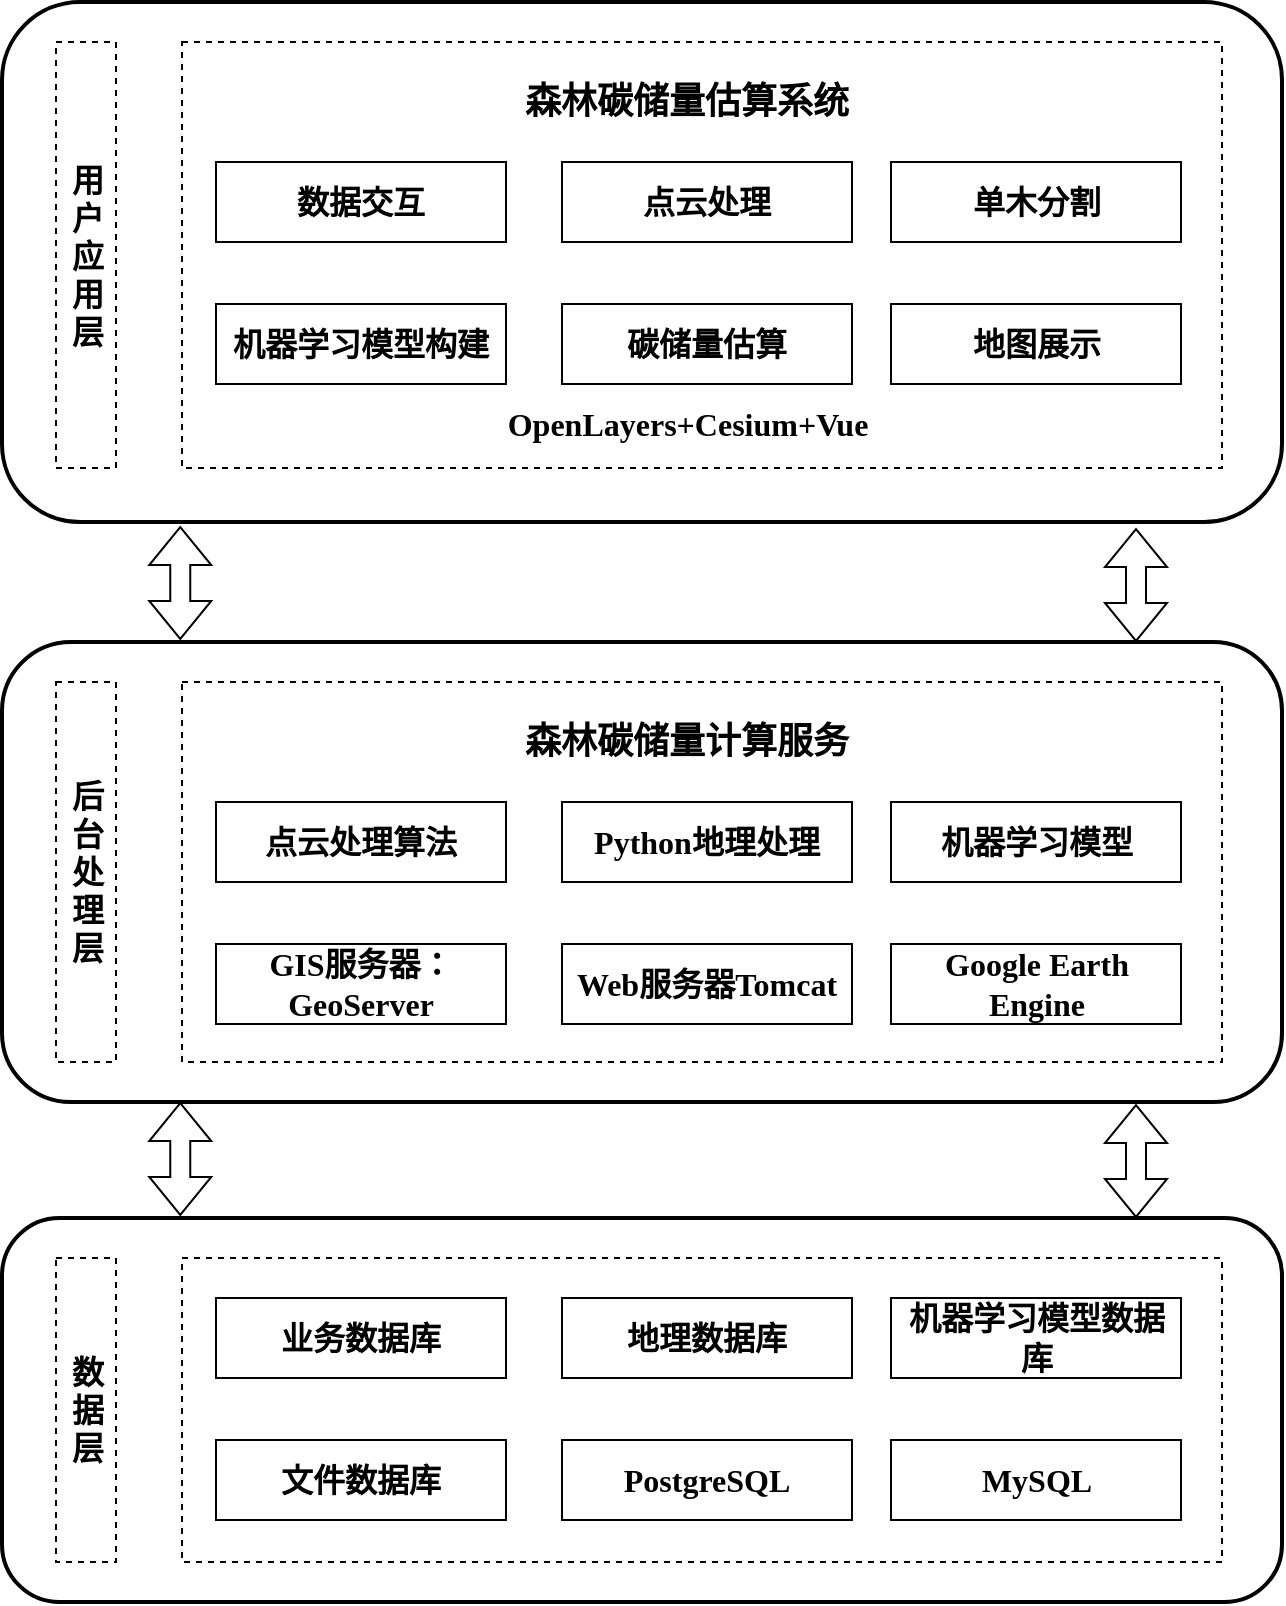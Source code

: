 <mxfile version="24.2.0" type="device">
  <diagram name="第 1 页" id="99LH12-iIIygt7aytNjT">
    <mxGraphModel dx="1317" dy="716" grid="1" gridSize="10" guides="1" tooltips="1" connect="1" arrows="1" fold="1" page="1" pageScale="1" pageWidth="1200" pageHeight="1600" math="0" shadow="0">
      <root>
        <mxCell id="0" />
        <mxCell id="1" parent="0" />
        <mxCell id="C2tQ5hw08ddfcZUhMbzI-1" value="" style="rounded=1;whiteSpace=wrap;html=1;strokeWidth=2;fontSize=16;fontFamily=宋体;fontStyle=1" parent="1" vertex="1">
          <mxGeometry x="120" y="90" width="640" height="260" as="geometry" />
        </mxCell>
        <mxCell id="C2tQ5hw08ddfcZUhMbzI-2" value="&lt;div style=&quot;text-align: center;&quot;&gt;&lt;span style=&quot;background-color: initial;&quot;&gt;用户应用层&lt;/span&gt;&lt;br&gt;&lt;/div&gt;" style="rounded=0;whiteSpace=wrap;html=1;align=left;dashed=1;fontSize=16;fontFamily=宋体;fontStyle=1" parent="1" vertex="1">
          <mxGeometry x="147" y="110" width="30" height="213" as="geometry" />
        </mxCell>
        <mxCell id="C2tQ5hw08ddfcZUhMbzI-3" value="" style="rounded=0;whiteSpace=wrap;html=1;dashed=1;fontSize=16;fontFamily=宋体;fontStyle=1" parent="1" vertex="1">
          <mxGeometry x="210" y="110" width="520" height="213" as="geometry" />
        </mxCell>
        <mxCell id="C2tQ5hw08ddfcZUhMbzI-4" value="&lt;font style=&quot;font-size: 18px;&quot;&gt;森林碳储量估算系统&lt;/font&gt;" style="text;html=1;align=center;verticalAlign=middle;whiteSpace=wrap;rounded=0;fontSize=18;fontFamily=宋体;fontStyle=1" parent="1" vertex="1">
          <mxGeometry x="325" y="120" width="275" height="40" as="geometry" />
        </mxCell>
        <mxCell id="C2tQ5hw08ddfcZUhMbzI-5" value="数据交互" style="rounded=0;whiteSpace=wrap;html=1;fontSize=16;fontFamily=宋体;fontStyle=1" parent="1" vertex="1">
          <mxGeometry x="227" y="170" width="145" height="40" as="geometry" />
        </mxCell>
        <mxCell id="C2tQ5hw08ddfcZUhMbzI-15" value="" style="shape=flexArrow;endArrow=classic;startArrow=classic;html=1;rounded=0;entryX=0.124;entryY=1.009;entryDx=0;entryDy=0;entryPerimeter=0;fontSize=16;fontFamily=宋体;" parent="1" edge="1">
          <mxGeometry width="100" height="100" relative="1" as="geometry">
            <mxPoint x="687" y="410" as="sourcePoint" />
            <mxPoint x="687" y="353" as="targetPoint" />
          </mxGeometry>
        </mxCell>
        <mxCell id="C2tQ5hw08ddfcZUhMbzI-30" value="&lt;font style=&quot;font-size: 16px;&quot;&gt;&lt;font style=&quot;font-size: 16px;&quot;&gt;OpenLayers+Cesium&lt;/font&gt;+Vue&lt;/font&gt;" style="text;html=1;align=center;verticalAlign=middle;whiteSpace=wrap;rounded=0;fontSize=16;fontFamily=宋体;fontStyle=1" parent="1" vertex="1">
          <mxGeometry x="377.5" y="290" width="170" height="21" as="geometry" />
        </mxCell>
        <mxCell id="W-qZDdTBoF4F8lyK2ylj-1" value="单木分割" style="rounded=0;whiteSpace=wrap;html=1;fontSize=16;fontFamily=宋体;fontStyle=1" parent="1" vertex="1">
          <mxGeometry x="564.5" y="170" width="145" height="40" as="geometry" />
        </mxCell>
        <mxCell id="W-qZDdTBoF4F8lyK2ylj-3" value="点云处理" style="rounded=0;whiteSpace=wrap;html=1;fontSize=16;fontFamily=宋体;fontStyle=1" parent="1" vertex="1">
          <mxGeometry x="400" y="170" width="145" height="40" as="geometry" />
        </mxCell>
        <mxCell id="W-qZDdTBoF4F8lyK2ylj-4" value="机器学习模型构建" style="rounded=0;whiteSpace=wrap;html=1;fontSize=16;rotation=0;fontFamily=宋体;fontStyle=1" parent="1" vertex="1">
          <mxGeometry x="227" y="241" width="145" height="40" as="geometry" />
        </mxCell>
        <mxCell id="W-qZDdTBoF4F8lyK2ylj-6" value="碳储量估算" style="rounded=0;whiteSpace=wrap;html=1;fontSize=16;fontFamily=宋体;fontStyle=1" parent="1" vertex="1">
          <mxGeometry x="400" y="241" width="145" height="40" as="geometry" />
        </mxCell>
        <mxCell id="W-qZDdTBoF4F8lyK2ylj-10" style="edgeStyle=orthogonalEdgeStyle;rounded=0;orthogonalLoop=1;jettySize=auto;html=1;exitX=0.5;exitY=1;exitDx=0;exitDy=0;fontSize=16;fontFamily=宋体;fontStyle=1" parent="1" edge="1">
          <mxGeometry relative="1" as="geometry">
            <mxPoint x="647.5" y="280" as="sourcePoint" />
            <mxPoint x="647.5" y="280" as="targetPoint" />
          </mxGeometry>
        </mxCell>
        <mxCell id="W-5q9BwrsbKdWRgFGnjd-1" value="地图展示" style="rounded=0;whiteSpace=wrap;html=1;fontSize=16;fontFamily=宋体;fontStyle=1" vertex="1" parent="1">
          <mxGeometry x="564.5" y="241" width="145" height="40" as="geometry" />
        </mxCell>
        <mxCell id="W-5q9BwrsbKdWRgFGnjd-2" value="" style="shape=flexArrow;endArrow=classic;startArrow=classic;html=1;rounded=0;entryX=0.124;entryY=1.009;entryDx=0;entryDy=0;entryPerimeter=0;fontSize=16;fontFamily=宋体;" edge="1" parent="1">
          <mxGeometry width="100" height="100" relative="1" as="geometry">
            <mxPoint x="209.13" y="409" as="sourcePoint" />
            <mxPoint x="209.13" y="352" as="targetPoint" />
          </mxGeometry>
        </mxCell>
        <mxCell id="W-5q9BwrsbKdWRgFGnjd-3" value="" style="rounded=1;whiteSpace=wrap;html=1;strokeWidth=2;fontSize=16;fontFamily=宋体;fontStyle=1" vertex="1" parent="1">
          <mxGeometry x="120" y="410" width="640" height="230" as="geometry" />
        </mxCell>
        <mxCell id="W-5q9BwrsbKdWRgFGnjd-4" value="&lt;div style=&quot;text-align: center;&quot;&gt;&lt;span style=&quot;&quot;&gt;后台处理层&lt;/span&gt;&lt;br&gt;&lt;/div&gt;" style="rounded=0;whiteSpace=wrap;html=1;align=left;dashed=1;fontSize=16;fontFamily=宋体;fontStyle=1" vertex="1" parent="1">
          <mxGeometry x="147" y="430" width="30" height="190" as="geometry" />
        </mxCell>
        <mxCell id="W-5q9BwrsbKdWRgFGnjd-5" value="" style="rounded=0;whiteSpace=wrap;html=1;dashed=1;fontSize=16;fontFamily=宋体;fontStyle=1" vertex="1" parent="1">
          <mxGeometry x="210" y="430" width="520" height="190" as="geometry" />
        </mxCell>
        <mxCell id="W-5q9BwrsbKdWRgFGnjd-6" value="&lt;font style=&quot;font-size: 18px;&quot;&gt;森林碳储量计算服务&lt;/font&gt;" style="text;html=1;align=center;verticalAlign=middle;whiteSpace=wrap;rounded=0;fontSize=18;fontFamily=宋体;fontStyle=1" vertex="1" parent="1">
          <mxGeometry x="325" y="440" width="275" height="40" as="geometry" />
        </mxCell>
        <mxCell id="W-5q9BwrsbKdWRgFGnjd-7" value="&lt;span style=&quot;&quot;&gt;点云处理算法&lt;/span&gt;" style="rounded=0;whiteSpace=wrap;html=1;fontSize=16;fontFamily=宋体;fontStyle=1" vertex="1" parent="1">
          <mxGeometry x="227" y="490" width="145" height="40" as="geometry" />
        </mxCell>
        <mxCell id="W-5q9BwrsbKdWRgFGnjd-10" value="&lt;span style=&quot;&quot;&gt;机器学习模型&lt;/span&gt;" style="rounded=0;whiteSpace=wrap;html=1;fontSize=16;fontFamily=宋体;fontStyle=1" vertex="1" parent="1">
          <mxGeometry x="564.5" y="490" width="145" height="40" as="geometry" />
        </mxCell>
        <mxCell id="W-5q9BwrsbKdWRgFGnjd-11" value="&lt;span style=&quot;&quot;&gt;Python地理处理&lt;/span&gt;" style="rounded=0;whiteSpace=wrap;html=1;fontSize=16;fontFamily=宋体;fontStyle=1" vertex="1" parent="1">
          <mxGeometry x="400" y="490" width="145" height="40" as="geometry" />
        </mxCell>
        <mxCell id="W-5q9BwrsbKdWRgFGnjd-12" value="&lt;span style=&quot;&quot;&gt;GIS服务器：GeoServer&lt;/span&gt;" style="rounded=0;whiteSpace=wrap;html=1;fontSize=16;rotation=0;fontFamily=宋体;fontStyle=1" vertex="1" parent="1">
          <mxGeometry x="227" y="561" width="145" height="40" as="geometry" />
        </mxCell>
        <mxCell id="W-5q9BwrsbKdWRgFGnjd-13" value="&lt;span style=&quot;&quot;&gt;Web服务器Tomcat&lt;/span&gt;" style="rounded=0;whiteSpace=wrap;html=1;fontSize=16;fontFamily=宋体;fontStyle=1" vertex="1" parent="1">
          <mxGeometry x="400" y="561" width="145" height="40" as="geometry" />
        </mxCell>
        <mxCell id="W-5q9BwrsbKdWRgFGnjd-14" style="edgeStyle=orthogonalEdgeStyle;rounded=0;orthogonalLoop=1;jettySize=auto;html=1;exitX=0.5;exitY=1;exitDx=0;exitDy=0;fontSize=16;fontFamily=宋体;fontStyle=1" edge="1" parent="1">
          <mxGeometry relative="1" as="geometry">
            <mxPoint x="647.5" y="600" as="sourcePoint" />
            <mxPoint x="647.5" y="600" as="targetPoint" />
          </mxGeometry>
        </mxCell>
        <mxCell id="W-5q9BwrsbKdWRgFGnjd-15" value="Google Earth Engine" style="rounded=0;whiteSpace=wrap;html=1;fontSize=16;fontFamily=宋体;fontStyle=1" vertex="1" parent="1">
          <mxGeometry x="564.5" y="561" width="145" height="40" as="geometry" />
        </mxCell>
        <mxCell id="W-5q9BwrsbKdWRgFGnjd-17" value="" style="shape=flexArrow;endArrow=classic;startArrow=classic;html=1;rounded=0;entryX=0.124;entryY=1.009;entryDx=0;entryDy=0;entryPerimeter=0;fontSize=16;fontFamily=宋体;" edge="1" parent="1">
          <mxGeometry width="100" height="100" relative="1" as="geometry">
            <mxPoint x="687" y="698" as="sourcePoint" />
            <mxPoint x="687" y="641" as="targetPoint" />
          </mxGeometry>
        </mxCell>
        <mxCell id="W-5q9BwrsbKdWRgFGnjd-18" value="" style="shape=flexArrow;endArrow=classic;startArrow=classic;html=1;rounded=0;entryX=0.124;entryY=1.009;entryDx=0;entryDy=0;entryPerimeter=0;fontSize=16;fontFamily=宋体;" edge="1" parent="1">
          <mxGeometry width="100" height="100" relative="1" as="geometry">
            <mxPoint x="209.13" y="697" as="sourcePoint" />
            <mxPoint x="209.13" y="640" as="targetPoint" />
          </mxGeometry>
        </mxCell>
        <mxCell id="W-5q9BwrsbKdWRgFGnjd-19" value="" style="rounded=1;whiteSpace=wrap;html=1;strokeWidth=2;fontSize=16;fontFamily=宋体;fontStyle=1" vertex="1" parent="1">
          <mxGeometry x="120" y="698" width="640" height="192" as="geometry" />
        </mxCell>
        <mxCell id="W-5q9BwrsbKdWRgFGnjd-20" value="&lt;div style=&quot;text-align: center;&quot;&gt;&lt;span style=&quot;&quot;&gt;数据层&lt;/span&gt;&lt;br&gt;&lt;/div&gt;" style="rounded=0;whiteSpace=wrap;html=1;align=left;dashed=1;fontSize=16;fontFamily=宋体;fontStyle=1" vertex="1" parent="1">
          <mxGeometry x="147" y="718" width="30" height="152" as="geometry" />
        </mxCell>
        <mxCell id="W-5q9BwrsbKdWRgFGnjd-21" value="" style="rounded=0;whiteSpace=wrap;html=1;dashed=1;fontSize=16;fontFamily=宋体;fontStyle=1" vertex="1" parent="1">
          <mxGeometry x="210" y="718" width="520" height="152" as="geometry" />
        </mxCell>
        <mxCell id="W-5q9BwrsbKdWRgFGnjd-23" value="&lt;span style=&quot;&quot;&gt;业务数据库&lt;/span&gt;" style="rounded=0;whiteSpace=wrap;html=1;fontSize=16;fontFamily=宋体;fontStyle=1" vertex="1" parent="1">
          <mxGeometry x="227" y="738" width="145" height="40" as="geometry" />
        </mxCell>
        <mxCell id="W-5q9BwrsbKdWRgFGnjd-24" value="&lt;span style=&quot;&quot;&gt;机器学习模型数据库&lt;/span&gt;" style="rounded=0;whiteSpace=wrap;html=1;fontSize=16;fontFamily=宋体;fontStyle=1" vertex="1" parent="1">
          <mxGeometry x="564.5" y="738" width="145" height="40" as="geometry" />
        </mxCell>
        <mxCell id="W-5q9BwrsbKdWRgFGnjd-25" value="&lt;span style=&quot;&quot;&gt;地理数据库&lt;/span&gt;" style="rounded=0;whiteSpace=wrap;html=1;fontSize=16;fontFamily=宋体;fontStyle=1" vertex="1" parent="1">
          <mxGeometry x="400" y="738" width="145" height="40" as="geometry" />
        </mxCell>
        <mxCell id="W-5q9BwrsbKdWRgFGnjd-26" value="&lt;span style=&quot;&quot;&gt;文件数据库&lt;/span&gt;" style="rounded=0;whiteSpace=wrap;html=1;fontSize=16;rotation=0;fontFamily=宋体;fontStyle=1" vertex="1" parent="1">
          <mxGeometry x="227" y="809" width="145" height="40" as="geometry" />
        </mxCell>
        <mxCell id="W-5q9BwrsbKdWRgFGnjd-27" value="&lt;span style=&quot;&quot;&gt;PostgreSQL&lt;/span&gt;" style="rounded=0;whiteSpace=wrap;html=1;fontSize=16;fontFamily=宋体;fontStyle=1" vertex="1" parent="1">
          <mxGeometry x="400" y="809" width="145" height="40" as="geometry" />
        </mxCell>
        <mxCell id="W-5q9BwrsbKdWRgFGnjd-28" style="edgeStyle=orthogonalEdgeStyle;rounded=0;orthogonalLoop=1;jettySize=auto;html=1;exitX=0.5;exitY=1;exitDx=0;exitDy=0;fontSize=16;fontFamily=宋体;fontStyle=1" edge="1" parent="1">
          <mxGeometry relative="1" as="geometry">
            <mxPoint x="647.5" y="848" as="sourcePoint" />
            <mxPoint x="647.5" y="848" as="targetPoint" />
          </mxGeometry>
        </mxCell>
        <mxCell id="W-5q9BwrsbKdWRgFGnjd-29" value="&lt;span style=&quot;&quot;&gt;MySQL&lt;/span&gt;" style="rounded=0;whiteSpace=wrap;html=1;fontSize=16;fontFamily=宋体;fontStyle=1" vertex="1" parent="1">
          <mxGeometry x="564.5" y="809" width="145" height="40" as="geometry" />
        </mxCell>
      </root>
    </mxGraphModel>
  </diagram>
</mxfile>
